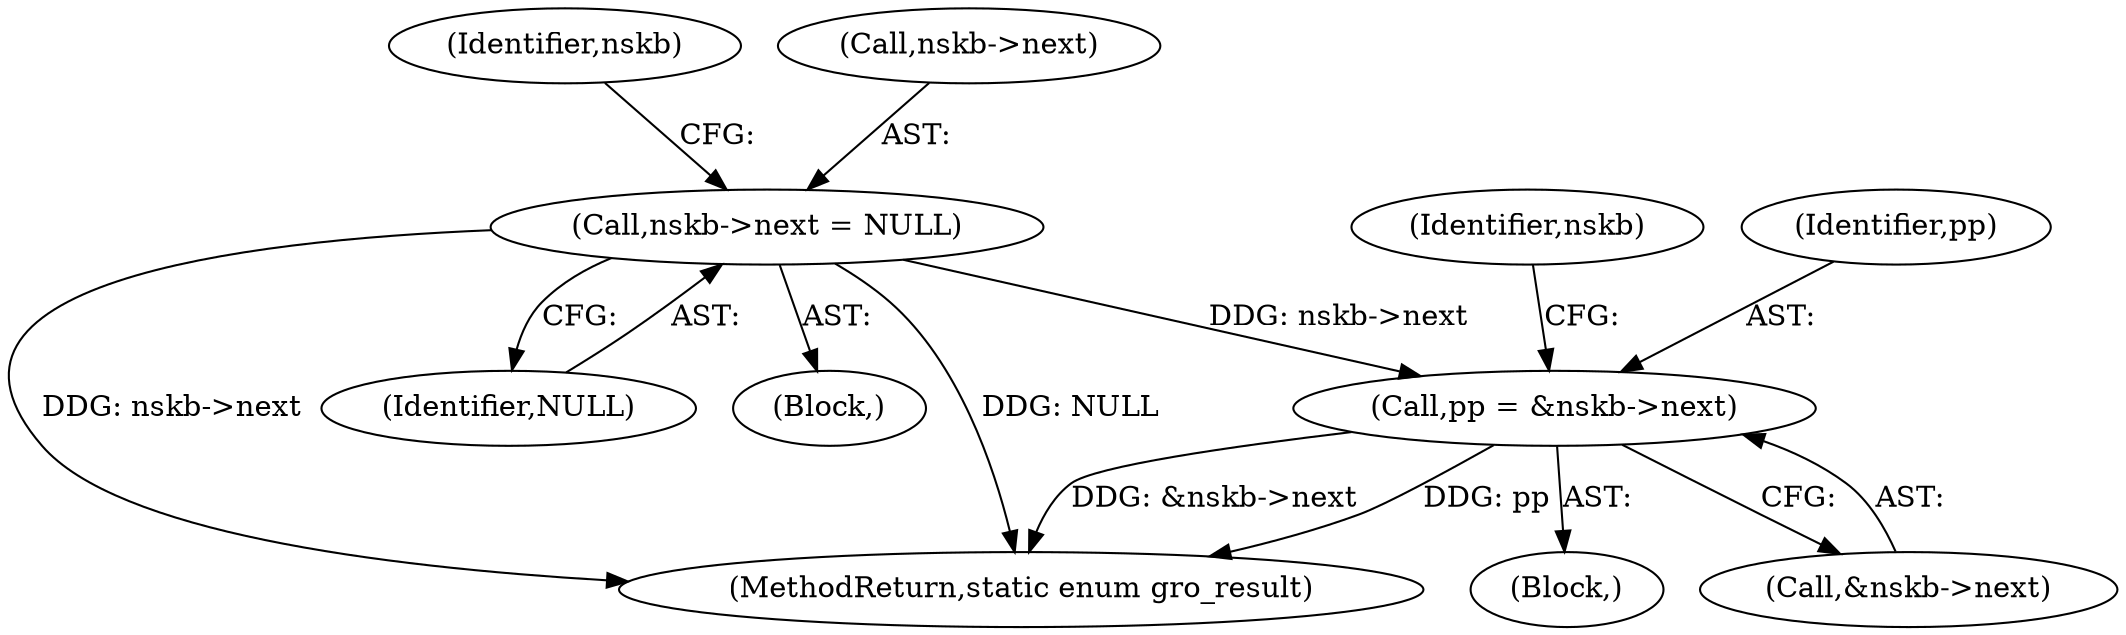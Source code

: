 digraph "0_linux_fac8e0f579695a3ecbc4d3cac369139d7f819971@pointer" {
"1000345" [label="(Call,pp = &nskb->next)"];
"1000306" [label="(Call,nskb->next = NULL)"];
"1000345" [label="(Call,pp = &nskb->next)"];
"1000347" [label="(Call,&nskb->next)"];
"1000312" [label="(Identifier,nskb)"];
"1000435" [label="(MethodReturn,static enum gro_result)"];
"1000310" [label="(Identifier,NULL)"];
"1000352" [label="(Identifier,nskb)"];
"1000307" [label="(Call,nskb->next)"];
"1000306" [label="(Call,nskb->next = NULL)"];
"1000344" [label="(Block,)"];
"1000294" [label="(Block,)"];
"1000346" [label="(Identifier,pp)"];
"1000345" -> "1000344"  [label="AST: "];
"1000345" -> "1000347"  [label="CFG: "];
"1000346" -> "1000345"  [label="AST: "];
"1000347" -> "1000345"  [label="AST: "];
"1000352" -> "1000345"  [label="CFG: "];
"1000345" -> "1000435"  [label="DDG: &nskb->next"];
"1000345" -> "1000435"  [label="DDG: pp"];
"1000306" -> "1000345"  [label="DDG: nskb->next"];
"1000306" -> "1000294"  [label="AST: "];
"1000306" -> "1000310"  [label="CFG: "];
"1000307" -> "1000306"  [label="AST: "];
"1000310" -> "1000306"  [label="AST: "];
"1000312" -> "1000306"  [label="CFG: "];
"1000306" -> "1000435"  [label="DDG: NULL"];
"1000306" -> "1000435"  [label="DDG: nskb->next"];
}

